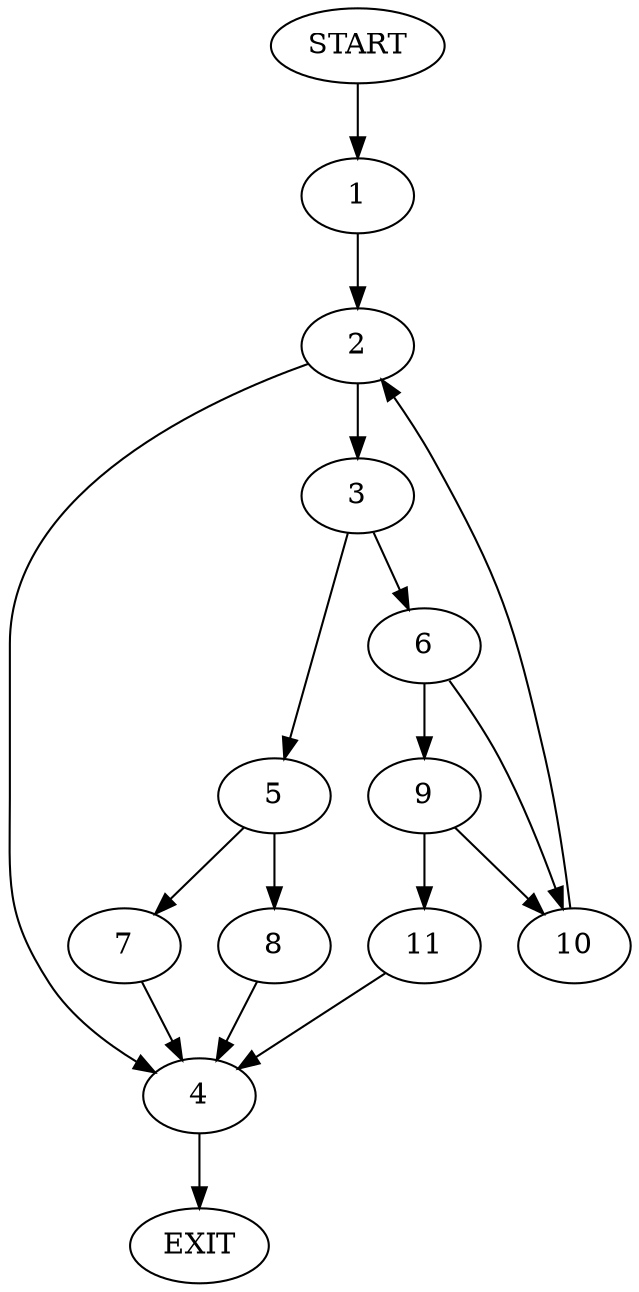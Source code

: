 digraph {
0 [label="START"]
12 [label="EXIT"]
0 -> 1
1 -> 2
2 -> 3
2 -> 4
3 -> 5
3 -> 6
4 -> 12
5 -> 7
5 -> 8
6 -> 9
6 -> 10
9 -> 11
9 -> 10
10 -> 2
11 -> 4
7 -> 4
8 -> 4
}

